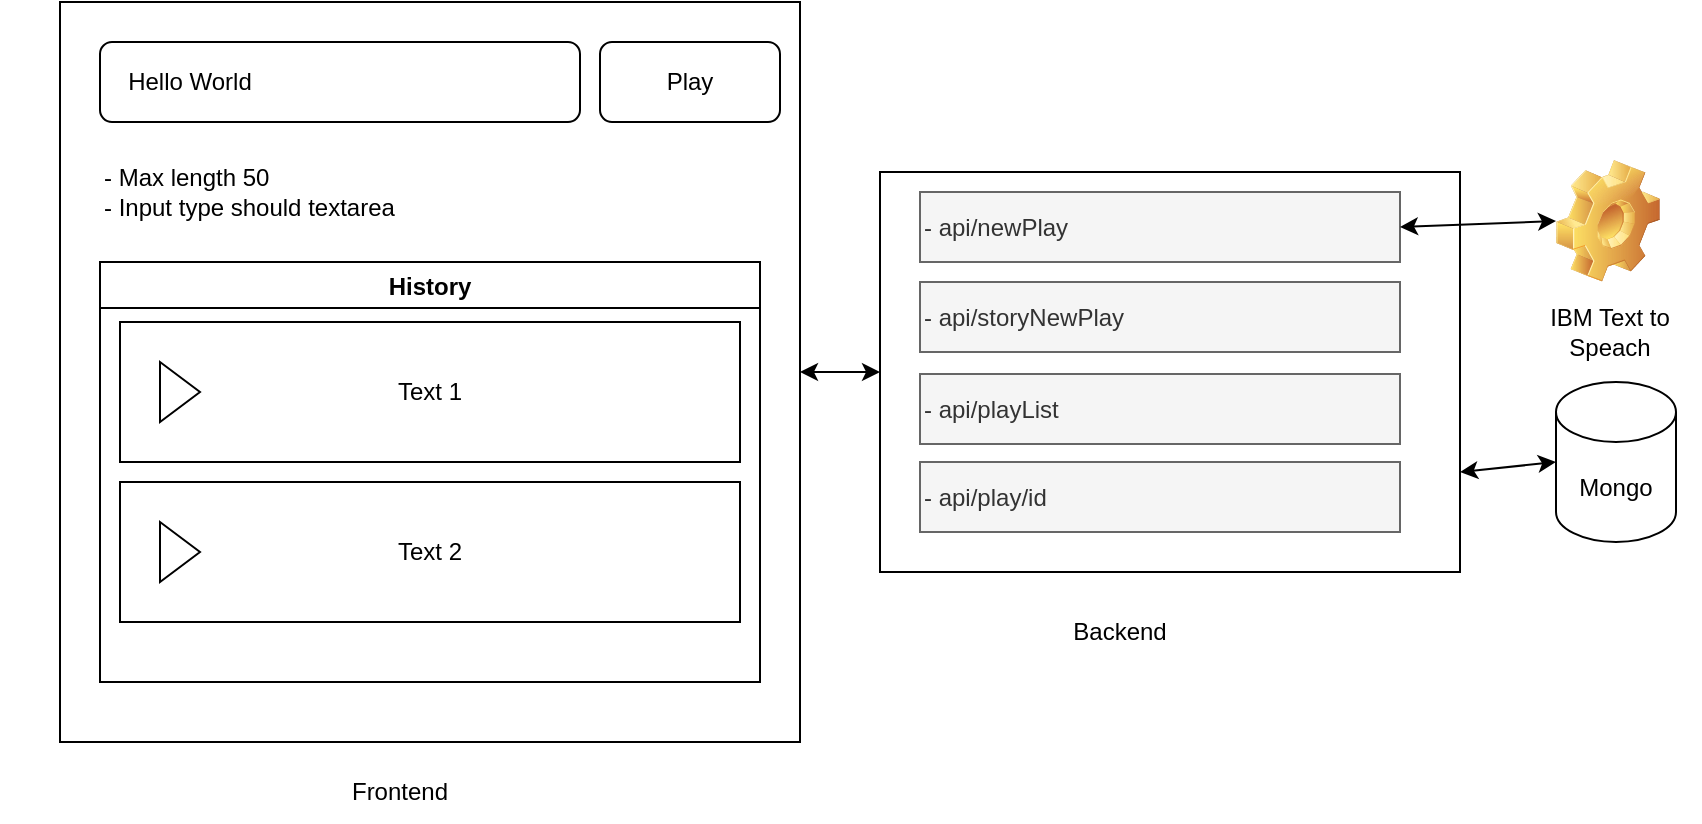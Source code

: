 <mxfile version="16.5.2" type="device"><diagram id="MfNnuCTeZEVBuGNaJn-E" name="Page-1"><mxGraphModel dx="868" dy="450" grid="1" gridSize="10" guides="1" tooltips="1" connect="1" arrows="1" fold="1" page="1" pageScale="1" pageWidth="850" pageHeight="1100" math="0" shadow="0"><root><mxCell id="0"/><mxCell id="1" parent="0"/><mxCell id="_rWdPW1ujyL2wrBIKqeX-1" value="" style="whiteSpace=wrap;html=1;aspect=fixed;" vertex="1" parent="1"><mxGeometry x="30" y="30" width="370" height="370" as="geometry"/></mxCell><mxCell id="_rWdPW1ujyL2wrBIKqeX-2" value="" style="rounded=1;whiteSpace=wrap;html=1;" vertex="1" parent="1"><mxGeometry x="50" y="50" width="240" height="40" as="geometry"/></mxCell><mxCell id="_rWdPW1ujyL2wrBIKqeX-3" value="Play" style="rounded=1;whiteSpace=wrap;html=1;" vertex="1" parent="1"><mxGeometry x="300" y="50" width="90" height="40" as="geometry"/></mxCell><mxCell id="_rWdPW1ujyL2wrBIKqeX-5" value="Hello World" style="text;html=1;strokeColor=none;fillColor=none;align=center;verticalAlign=middle;whiteSpace=wrap;rounded=0;" vertex="1" parent="1"><mxGeometry y="55" width="190" height="30" as="geometry"/></mxCell><mxCell id="_rWdPW1ujyL2wrBIKqeX-8" value="- Max length 50&lt;br&gt;&lt;div&gt;&lt;span&gt;- Input type should textarea&lt;/span&gt;&lt;/div&gt;" style="text;html=1;strokeColor=none;fillColor=none;align=left;verticalAlign=middle;whiteSpace=wrap;rounded=0;" vertex="1" parent="1"><mxGeometry x="50" y="110" width="280" height="30" as="geometry"/></mxCell><mxCell id="_rWdPW1ujyL2wrBIKqeX-9" value="History" style="swimlane;" vertex="1" parent="1"><mxGeometry x="50" y="160" width="330" height="210" as="geometry"/></mxCell><mxCell id="_rWdPW1ujyL2wrBIKqeX-14" value="Text 1" style="html=1;whiteSpace=wrap;container=1;recursiveResize=0;collapsible=0;" vertex="1" parent="_rWdPW1ujyL2wrBIKqeX-9"><mxGeometry x="10" y="30" width="310" height="70" as="geometry"/></mxCell><mxCell id="_rWdPW1ujyL2wrBIKqeX-15" value="" style="triangle;html=1;whiteSpace=wrap;" vertex="1" parent="_rWdPW1ujyL2wrBIKqeX-14"><mxGeometry x="20" y="20" width="20" height="30" as="geometry"/></mxCell><mxCell id="_rWdPW1ujyL2wrBIKqeX-10" value="Frontend" style="text;html=1;strokeColor=none;fillColor=none;align=center;verticalAlign=middle;whiteSpace=wrap;rounded=0;" vertex="1" parent="1"><mxGeometry x="170" y="410" width="60" height="30" as="geometry"/></mxCell><mxCell id="_rWdPW1ujyL2wrBIKqeX-11" value="" style="rounded=0;whiteSpace=wrap;html=1;" vertex="1" parent="1"><mxGeometry x="440" y="115" width="290" height="200" as="geometry"/></mxCell><mxCell id="_rWdPW1ujyL2wrBIKqeX-12" value="Backend" style="text;html=1;strokeColor=none;fillColor=none;align=center;verticalAlign=middle;whiteSpace=wrap;rounded=0;" vertex="1" parent="1"><mxGeometry x="530" y="330" width="60" height="30" as="geometry"/></mxCell><mxCell id="_rWdPW1ujyL2wrBIKqeX-13" value="Mongo" style="shape=cylinder3;whiteSpace=wrap;html=1;boundedLbl=1;backgroundOutline=1;size=15;" vertex="1" parent="1"><mxGeometry x="778" y="220" width="60" height="80" as="geometry"/></mxCell><mxCell id="_rWdPW1ujyL2wrBIKqeX-16" value="Text 2" style="html=1;whiteSpace=wrap;container=1;recursiveResize=0;collapsible=0;" vertex="1" parent="1"><mxGeometry x="60" y="270" width="310" height="70" as="geometry"/></mxCell><mxCell id="_rWdPW1ujyL2wrBIKqeX-17" value="" style="triangle;html=1;whiteSpace=wrap;" vertex="1" parent="_rWdPW1ujyL2wrBIKqeX-16"><mxGeometry x="20" y="20" width="20" height="30" as="geometry"/></mxCell><mxCell id="_rWdPW1ujyL2wrBIKqeX-18" value="" style="shape=image;html=1;verticalLabelPosition=bottom;verticalAlign=top;imageAspect=1;aspect=fixed;image=img/clipart/Gear_128x128.png" vertex="1" parent="1"><mxGeometry x="778" y="109" width="52" height="61" as="geometry"/></mxCell><mxCell id="_rWdPW1ujyL2wrBIKqeX-19" value="IBM Text to Speach" style="text;html=1;strokeColor=none;fillColor=none;align=center;verticalAlign=middle;whiteSpace=wrap;rounded=0;" vertex="1" parent="1"><mxGeometry x="760" y="180" width="90" height="30" as="geometry"/></mxCell><mxCell id="_rWdPW1ujyL2wrBIKqeX-20" value="- api/newPlay" style="text;html=1;strokeColor=#666666;fillColor=#f5f5f5;align=left;verticalAlign=middle;whiteSpace=wrap;rounded=0;fontColor=#333333;" vertex="1" parent="1"><mxGeometry x="460" y="125" width="240" height="35" as="geometry"/></mxCell><mxCell id="_rWdPW1ujyL2wrBIKqeX-24" value="- api/storyNewPlay" style="text;html=1;strokeColor=#666666;fillColor=#f5f5f5;align=left;verticalAlign=middle;whiteSpace=wrap;rounded=0;fontColor=#333333;" vertex="1" parent="1"><mxGeometry x="460" y="170" width="240" height="35" as="geometry"/></mxCell><mxCell id="_rWdPW1ujyL2wrBIKqeX-25" value="- api/playList" style="text;html=1;strokeColor=#666666;fillColor=#f5f5f5;align=left;verticalAlign=middle;whiteSpace=wrap;rounded=0;fontColor=#333333;" vertex="1" parent="1"><mxGeometry x="460" y="216" width="240" height="35" as="geometry"/></mxCell><mxCell id="_rWdPW1ujyL2wrBIKqeX-26" value="- api/play/id" style="text;html=1;strokeColor=#666666;fillColor=#f5f5f5;align=left;verticalAlign=middle;whiteSpace=wrap;rounded=0;fontColor=#333333;" vertex="1" parent="1"><mxGeometry x="460" y="260" width="240" height="35" as="geometry"/></mxCell><mxCell id="_rWdPW1ujyL2wrBIKqeX-27" value="" style="endArrow=classic;startArrow=classic;html=1;rounded=0;exitX=1;exitY=0.5;exitDx=0;exitDy=0;entryX=0;entryY=0.5;entryDx=0;entryDy=0;" edge="1" parent="1" source="_rWdPW1ujyL2wrBIKqeX-20" target="_rWdPW1ujyL2wrBIKqeX-18"><mxGeometry width="50" height="50" relative="1" as="geometry"><mxPoint x="400" y="310" as="sourcePoint"/><mxPoint x="450" y="260" as="targetPoint"/></mxGeometry></mxCell><mxCell id="_rWdPW1ujyL2wrBIKqeX-30" value="" style="endArrow=classic;startArrow=classic;html=1;rounded=0;entryX=0;entryY=0.5;entryDx=0;entryDy=0;entryPerimeter=0;exitX=1;exitY=0.75;exitDx=0;exitDy=0;" edge="1" parent="1" source="_rWdPW1ujyL2wrBIKqeX-11" target="_rWdPW1ujyL2wrBIKqeX-13"><mxGeometry width="50" height="50" relative="1" as="geometry"><mxPoint x="450" y="300" as="sourcePoint"/><mxPoint x="500" y="250" as="targetPoint"/></mxGeometry></mxCell><mxCell id="_rWdPW1ujyL2wrBIKqeX-31" value="" style="endArrow=classic;startArrow=classic;html=1;rounded=0;exitX=1;exitY=0.5;exitDx=0;exitDy=0;entryX=0;entryY=0.5;entryDx=0;entryDy=0;" edge="1" parent="1" source="_rWdPW1ujyL2wrBIKqeX-1" target="_rWdPW1ujyL2wrBIKqeX-11"><mxGeometry width="50" height="50" relative="1" as="geometry"><mxPoint x="450" y="230" as="sourcePoint"/><mxPoint x="500" y="180" as="targetPoint"/></mxGeometry></mxCell></root></mxGraphModel></diagram></mxfile>